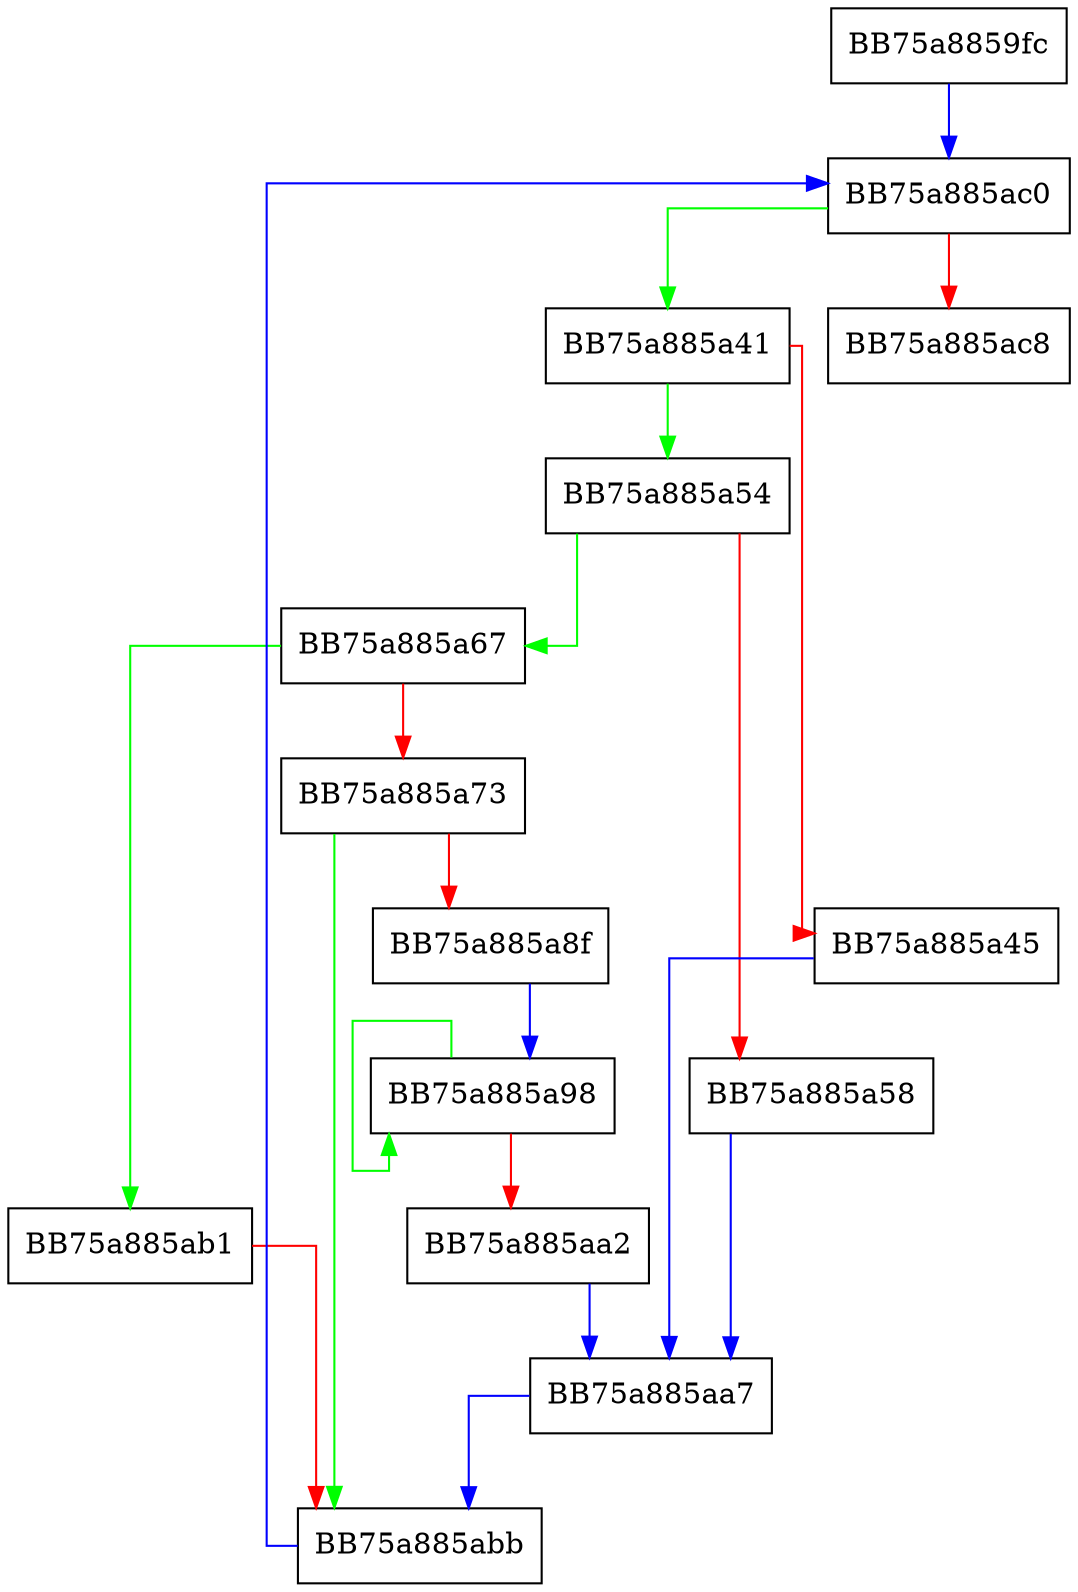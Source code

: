 digraph TransformToValidString {
  node [shape="box"];
  graph [splines=ortho];
  BB75a8859fc -> BB75a885ac0 [color="blue"];
  BB75a885a41 -> BB75a885a54 [color="green"];
  BB75a885a41 -> BB75a885a45 [color="red"];
  BB75a885a45 -> BB75a885aa7 [color="blue"];
  BB75a885a54 -> BB75a885a67 [color="green"];
  BB75a885a54 -> BB75a885a58 [color="red"];
  BB75a885a58 -> BB75a885aa7 [color="blue"];
  BB75a885a67 -> BB75a885ab1 [color="green"];
  BB75a885a67 -> BB75a885a73 [color="red"];
  BB75a885a73 -> BB75a885abb [color="green"];
  BB75a885a73 -> BB75a885a8f [color="red"];
  BB75a885a8f -> BB75a885a98 [color="blue"];
  BB75a885a98 -> BB75a885a98 [color="green"];
  BB75a885a98 -> BB75a885aa2 [color="red"];
  BB75a885aa2 -> BB75a885aa7 [color="blue"];
  BB75a885aa7 -> BB75a885abb [color="blue"];
  BB75a885ab1 -> BB75a885abb [color="red"];
  BB75a885abb -> BB75a885ac0 [color="blue"];
  BB75a885ac0 -> BB75a885a41 [color="green"];
  BB75a885ac0 -> BB75a885ac8 [color="red"];
}